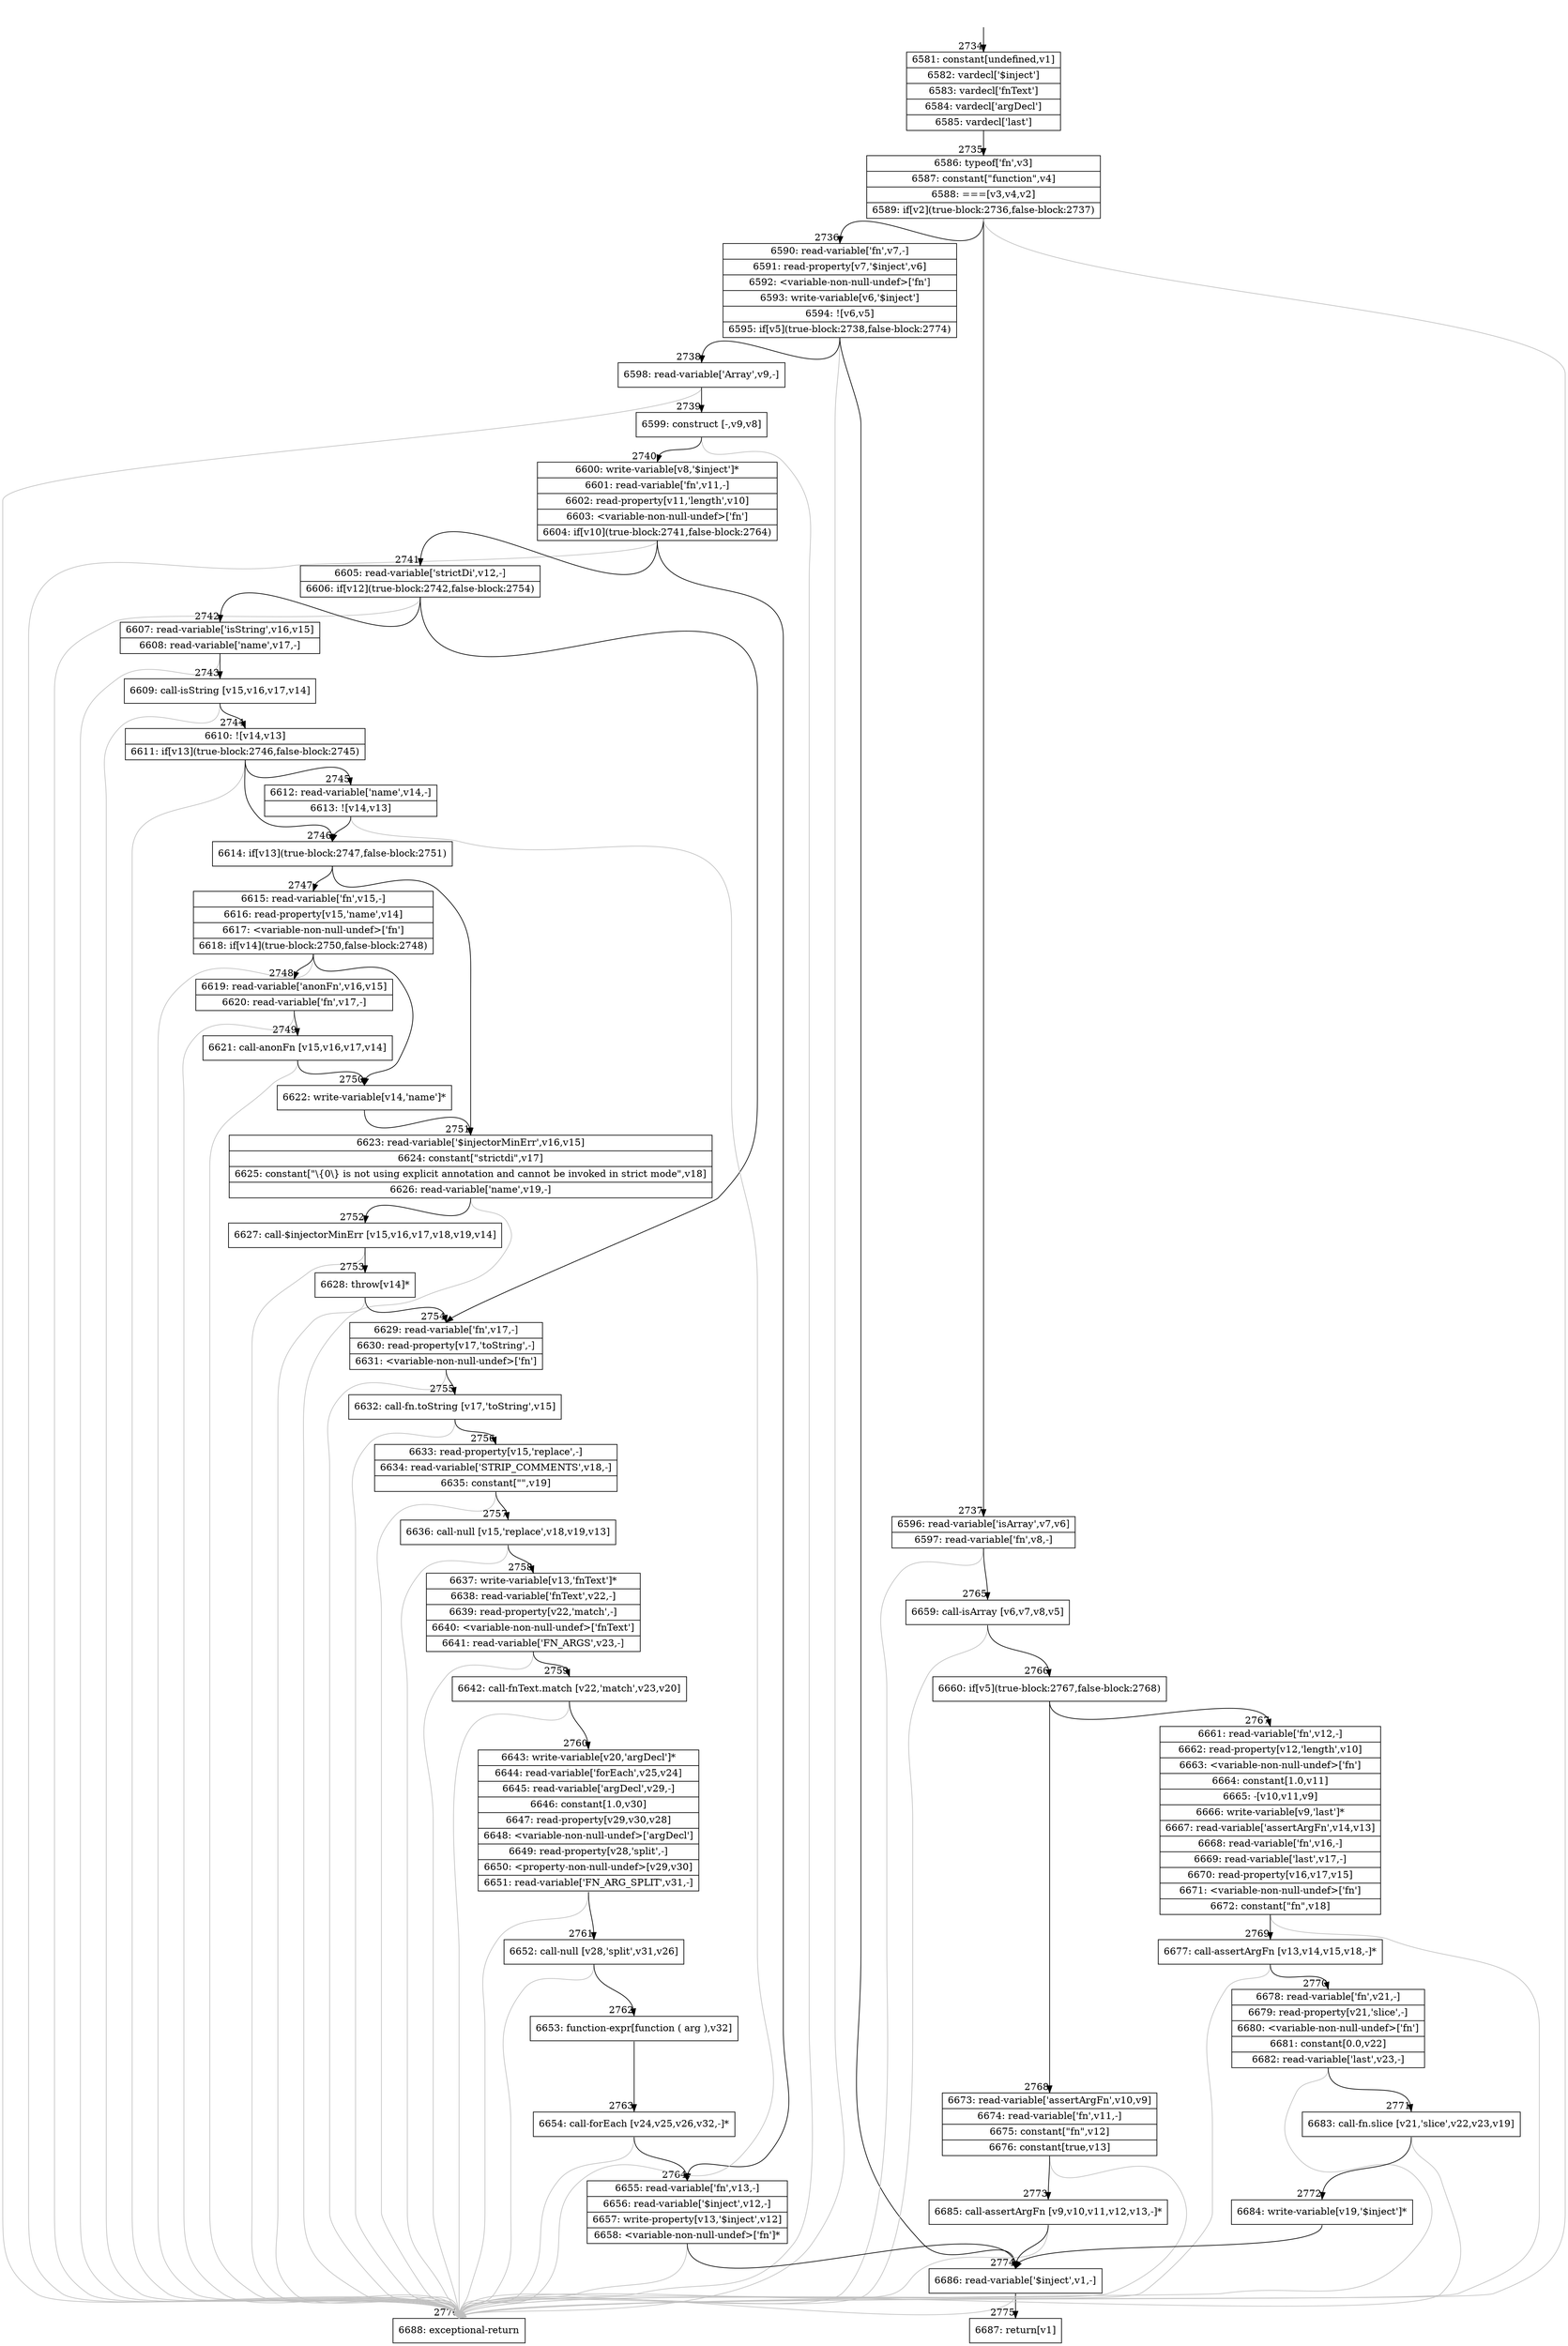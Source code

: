 digraph {
rankdir="TD"
BB_entry221[shape=none,label=""];
BB_entry221 -> BB2734 [tailport=s, headport=n, headlabel="    2734"]
BB2734 [shape=record label="{6581: constant[undefined,v1]|6582: vardecl['$inject']|6583: vardecl['fnText']|6584: vardecl['argDecl']|6585: vardecl['last']}" ] 
BB2734 -> BB2735 [tailport=s, headport=n, headlabel="      2735"]
BB2735 [shape=record label="{6586: typeof['fn',v3]|6587: constant[\"function\",v4]|6588: ===[v3,v4,v2]|6589: if[v2](true-block:2736,false-block:2737)}" ] 
BB2735 -> BB2736 [tailport=s, headport=n, headlabel="      2736"]
BB2735 -> BB2737 [tailport=s, headport=n, headlabel="      2737"]
BB2735 -> BB2776 [tailport=s, headport=n, color=gray, headlabel="      2776"]
BB2736 [shape=record label="{6590: read-variable['fn',v7,-]|6591: read-property[v7,'$inject',v6]|6592: \<variable-non-null-undef\>['fn']|6593: write-variable[v6,'$inject']|6594: ![v6,v5]|6595: if[v5](true-block:2738,false-block:2774)}" ] 
BB2736 -> BB2738 [tailport=s, headport=n, headlabel="      2738"]
BB2736 -> BB2774 [tailport=s, headport=n, headlabel="      2774"]
BB2736 -> BB2776 [tailport=s, headport=n, color=gray]
BB2737 [shape=record label="{6596: read-variable['isArray',v7,v6]|6597: read-variable['fn',v8,-]}" ] 
BB2737 -> BB2765 [tailport=s, headport=n, headlabel="      2765"]
BB2737 -> BB2776 [tailport=s, headport=n, color=gray]
BB2738 [shape=record label="{6598: read-variable['Array',v9,-]}" ] 
BB2738 -> BB2739 [tailport=s, headport=n, headlabel="      2739"]
BB2738 -> BB2776 [tailport=s, headport=n, color=gray]
BB2739 [shape=record label="{6599: construct [-,v9,v8]}" ] 
BB2739 -> BB2740 [tailport=s, headport=n, headlabel="      2740"]
BB2739 -> BB2776 [tailport=s, headport=n, color=gray]
BB2740 [shape=record label="{6600: write-variable[v8,'$inject']*|6601: read-variable['fn',v11,-]|6602: read-property[v11,'length',v10]|6603: \<variable-non-null-undef\>['fn']|6604: if[v10](true-block:2741,false-block:2764)}" ] 
BB2740 -> BB2741 [tailport=s, headport=n, headlabel="      2741"]
BB2740 -> BB2764 [tailport=s, headport=n, headlabel="      2764"]
BB2740 -> BB2776 [tailport=s, headport=n, color=gray]
BB2741 [shape=record label="{6605: read-variable['strictDi',v12,-]|6606: if[v12](true-block:2742,false-block:2754)}" ] 
BB2741 -> BB2742 [tailport=s, headport=n, headlabel="      2742"]
BB2741 -> BB2754 [tailport=s, headport=n, headlabel="      2754"]
BB2741 -> BB2776 [tailport=s, headport=n, color=gray]
BB2742 [shape=record label="{6607: read-variable['isString',v16,v15]|6608: read-variable['name',v17,-]}" ] 
BB2742 -> BB2743 [tailport=s, headport=n, headlabel="      2743"]
BB2742 -> BB2776 [tailport=s, headport=n, color=gray]
BB2743 [shape=record label="{6609: call-isString [v15,v16,v17,v14]}" ] 
BB2743 -> BB2744 [tailport=s, headport=n, headlabel="      2744"]
BB2743 -> BB2776 [tailport=s, headport=n, color=gray]
BB2744 [shape=record label="{6610: ![v14,v13]|6611: if[v13](true-block:2746,false-block:2745)}" ] 
BB2744 -> BB2746 [tailport=s, headport=n, headlabel="      2746"]
BB2744 -> BB2745 [tailport=s, headport=n, headlabel="      2745"]
BB2744 -> BB2776 [tailport=s, headport=n, color=gray]
BB2745 [shape=record label="{6612: read-variable['name',v14,-]|6613: ![v14,v13]}" ] 
BB2745 -> BB2746 [tailport=s, headport=n]
BB2745 -> BB2776 [tailport=s, headport=n, color=gray]
BB2746 [shape=record label="{6614: if[v13](true-block:2747,false-block:2751)}" ] 
BB2746 -> BB2747 [tailport=s, headport=n, headlabel="      2747"]
BB2746 -> BB2751 [tailport=s, headport=n, headlabel="      2751"]
BB2747 [shape=record label="{6615: read-variable['fn',v15,-]|6616: read-property[v15,'name',v14]|6617: \<variable-non-null-undef\>['fn']|6618: if[v14](true-block:2750,false-block:2748)}" ] 
BB2747 -> BB2750 [tailport=s, headport=n, headlabel="      2750"]
BB2747 -> BB2748 [tailport=s, headport=n, headlabel="      2748"]
BB2747 -> BB2776 [tailport=s, headport=n, color=gray]
BB2748 [shape=record label="{6619: read-variable['anonFn',v16,v15]|6620: read-variable['fn',v17,-]}" ] 
BB2748 -> BB2749 [tailport=s, headport=n, headlabel="      2749"]
BB2748 -> BB2776 [tailport=s, headport=n, color=gray]
BB2749 [shape=record label="{6621: call-anonFn [v15,v16,v17,v14]}" ] 
BB2749 -> BB2750 [tailport=s, headport=n]
BB2749 -> BB2776 [tailport=s, headport=n, color=gray]
BB2750 [shape=record label="{6622: write-variable[v14,'name']*}" ] 
BB2750 -> BB2751 [tailport=s, headport=n]
BB2751 [shape=record label="{6623: read-variable['$injectorMinErr',v16,v15]|6624: constant[\"strictdi\",v17]|6625: constant[\"\\\{0\\\} is not using explicit annotation and cannot be invoked in strict mode\",v18]|6626: read-variable['name',v19,-]}" ] 
BB2751 -> BB2752 [tailport=s, headport=n, headlabel="      2752"]
BB2751 -> BB2776 [tailport=s, headport=n, color=gray]
BB2752 [shape=record label="{6627: call-$injectorMinErr [v15,v16,v17,v18,v19,v14]}" ] 
BB2752 -> BB2753 [tailport=s, headport=n, headlabel="      2753"]
BB2752 -> BB2776 [tailport=s, headport=n, color=gray]
BB2753 [shape=record label="{6628: throw[v14]*}" ] 
BB2753 -> BB2754 [tailport=s, headport=n]
BB2753 -> BB2776 [tailport=s, headport=n, color=gray]
BB2754 [shape=record label="{6629: read-variable['fn',v17,-]|6630: read-property[v17,'toString',-]|6631: \<variable-non-null-undef\>['fn']}" ] 
BB2754 -> BB2755 [tailport=s, headport=n, headlabel="      2755"]
BB2754 -> BB2776 [tailport=s, headport=n, color=gray]
BB2755 [shape=record label="{6632: call-fn.toString [v17,'toString',v15]}" ] 
BB2755 -> BB2756 [tailport=s, headport=n, headlabel="      2756"]
BB2755 -> BB2776 [tailport=s, headport=n, color=gray]
BB2756 [shape=record label="{6633: read-property[v15,'replace',-]|6634: read-variable['STRIP_COMMENTS',v18,-]|6635: constant[\"\",v19]}" ] 
BB2756 -> BB2757 [tailport=s, headport=n, headlabel="      2757"]
BB2756 -> BB2776 [tailport=s, headport=n, color=gray]
BB2757 [shape=record label="{6636: call-null [v15,'replace',v18,v19,v13]}" ] 
BB2757 -> BB2758 [tailport=s, headport=n, headlabel="      2758"]
BB2757 -> BB2776 [tailport=s, headport=n, color=gray]
BB2758 [shape=record label="{6637: write-variable[v13,'fnText']*|6638: read-variable['fnText',v22,-]|6639: read-property[v22,'match',-]|6640: \<variable-non-null-undef\>['fnText']|6641: read-variable['FN_ARGS',v23,-]}" ] 
BB2758 -> BB2759 [tailport=s, headport=n, headlabel="      2759"]
BB2758 -> BB2776 [tailport=s, headport=n, color=gray]
BB2759 [shape=record label="{6642: call-fnText.match [v22,'match',v23,v20]}" ] 
BB2759 -> BB2760 [tailport=s, headport=n, headlabel="      2760"]
BB2759 -> BB2776 [tailport=s, headport=n, color=gray]
BB2760 [shape=record label="{6643: write-variable[v20,'argDecl']*|6644: read-variable['forEach',v25,v24]|6645: read-variable['argDecl',v29,-]|6646: constant[1.0,v30]|6647: read-property[v29,v30,v28]|6648: \<variable-non-null-undef\>['argDecl']|6649: read-property[v28,'split',-]|6650: \<property-non-null-undef\>[v29,v30]|6651: read-variable['FN_ARG_SPLIT',v31,-]}" ] 
BB2760 -> BB2761 [tailport=s, headport=n, headlabel="      2761"]
BB2760 -> BB2776 [tailport=s, headport=n, color=gray]
BB2761 [shape=record label="{6652: call-null [v28,'split',v31,v26]}" ] 
BB2761 -> BB2762 [tailport=s, headport=n, headlabel="      2762"]
BB2761 -> BB2776 [tailport=s, headport=n, color=gray]
BB2762 [shape=record label="{6653: function-expr[function ( arg ),v32]}" ] 
BB2762 -> BB2763 [tailport=s, headport=n, headlabel="      2763"]
BB2763 [shape=record label="{6654: call-forEach [v24,v25,v26,v32,-]*}" ] 
BB2763 -> BB2764 [tailport=s, headport=n]
BB2763 -> BB2776 [tailport=s, headport=n, color=gray]
BB2764 [shape=record label="{6655: read-variable['fn',v13,-]|6656: read-variable['$inject',v12,-]|6657: write-property[v13,'$inject',v12]|6658: \<variable-non-null-undef\>['fn']*}" ] 
BB2764 -> BB2774 [tailport=s, headport=n]
BB2764 -> BB2776 [tailport=s, headport=n, color=gray]
BB2765 [shape=record label="{6659: call-isArray [v6,v7,v8,v5]}" ] 
BB2765 -> BB2766 [tailport=s, headport=n, headlabel="      2766"]
BB2765 -> BB2776 [tailport=s, headport=n, color=gray]
BB2766 [shape=record label="{6660: if[v5](true-block:2767,false-block:2768)}" ] 
BB2766 -> BB2767 [tailport=s, headport=n, headlabel="      2767"]
BB2766 -> BB2768 [tailport=s, headport=n, headlabel="      2768"]
BB2767 [shape=record label="{6661: read-variable['fn',v12,-]|6662: read-property[v12,'length',v10]|6663: \<variable-non-null-undef\>['fn']|6664: constant[1.0,v11]|6665: -[v10,v11,v9]|6666: write-variable[v9,'last']*|6667: read-variable['assertArgFn',v14,v13]|6668: read-variable['fn',v16,-]|6669: read-variable['last',v17,-]|6670: read-property[v16,v17,v15]|6671: \<variable-non-null-undef\>['fn']|6672: constant[\"fn\",v18]}" ] 
BB2767 -> BB2769 [tailport=s, headport=n, headlabel="      2769"]
BB2767 -> BB2776 [tailport=s, headport=n, color=gray]
BB2768 [shape=record label="{6673: read-variable['assertArgFn',v10,v9]|6674: read-variable['fn',v11,-]|6675: constant[\"fn\",v12]|6676: constant[true,v13]}" ] 
BB2768 -> BB2773 [tailport=s, headport=n, headlabel="      2773"]
BB2768 -> BB2776 [tailport=s, headport=n, color=gray]
BB2769 [shape=record label="{6677: call-assertArgFn [v13,v14,v15,v18,-]*}" ] 
BB2769 -> BB2770 [tailport=s, headport=n, headlabel="      2770"]
BB2769 -> BB2776 [tailport=s, headport=n, color=gray]
BB2770 [shape=record label="{6678: read-variable['fn',v21,-]|6679: read-property[v21,'slice',-]|6680: \<variable-non-null-undef\>['fn']|6681: constant[0.0,v22]|6682: read-variable['last',v23,-]}" ] 
BB2770 -> BB2771 [tailport=s, headport=n, headlabel="      2771"]
BB2770 -> BB2776 [tailport=s, headport=n, color=gray]
BB2771 [shape=record label="{6683: call-fn.slice [v21,'slice',v22,v23,v19]}" ] 
BB2771 -> BB2772 [tailport=s, headport=n, headlabel="      2772"]
BB2771 -> BB2776 [tailport=s, headport=n, color=gray]
BB2772 [shape=record label="{6684: write-variable[v19,'$inject']*}" ] 
BB2772 -> BB2774 [tailport=s, headport=n]
BB2773 [shape=record label="{6685: call-assertArgFn [v9,v10,v11,v12,v13,-]*}" ] 
BB2773 -> BB2774 [tailport=s, headport=n]
BB2773 -> BB2776 [tailport=s, headport=n, color=gray]
BB2774 [shape=record label="{6686: read-variable['$inject',v1,-]}" ] 
BB2774 -> BB2775 [tailport=s, headport=n, headlabel="      2775"]
BB2774 -> BB2776 [tailport=s, headport=n, color=gray]
BB2775 [shape=record label="{6687: return[v1]}" ] 
BB2776 [shape=record label="{6688: exceptional-return}" ] 
//#$~ 3742
}
